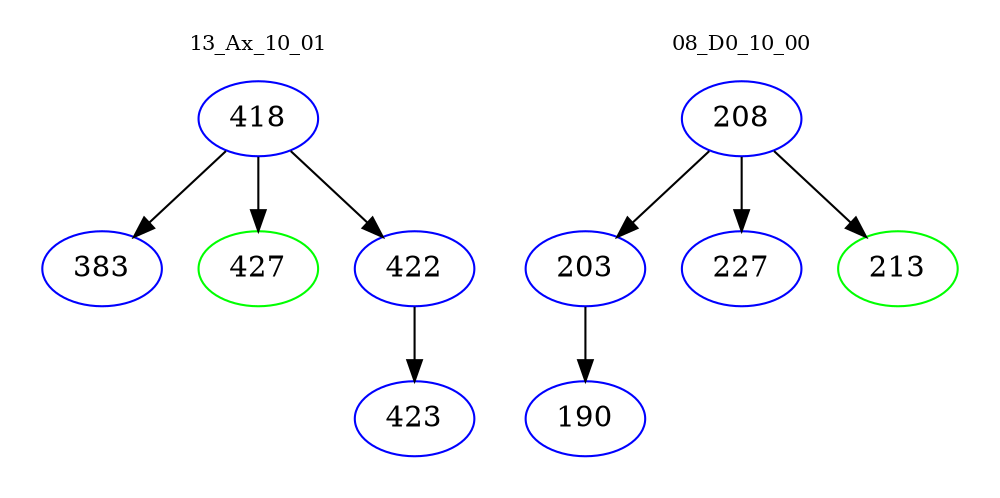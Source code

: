 digraph{
subgraph cluster_0 {
color = white
label = "13_Ax_10_01";
fontsize=10;
T0_418 [label="418", color="blue"]
T0_418 -> T0_383 [color="black"]
T0_383 [label="383", color="blue"]
T0_418 -> T0_427 [color="black"]
T0_427 [label="427", color="green"]
T0_418 -> T0_422 [color="black"]
T0_422 [label="422", color="blue"]
T0_422 -> T0_423 [color="black"]
T0_423 [label="423", color="blue"]
}
subgraph cluster_1 {
color = white
label = "08_D0_10_00";
fontsize=10;
T1_208 [label="208", color="blue"]
T1_208 -> T1_203 [color="black"]
T1_203 [label="203", color="blue"]
T1_203 -> T1_190 [color="black"]
T1_190 [label="190", color="blue"]
T1_208 -> T1_227 [color="black"]
T1_227 [label="227", color="blue"]
T1_208 -> T1_213 [color="black"]
T1_213 [label="213", color="green"]
}
}
